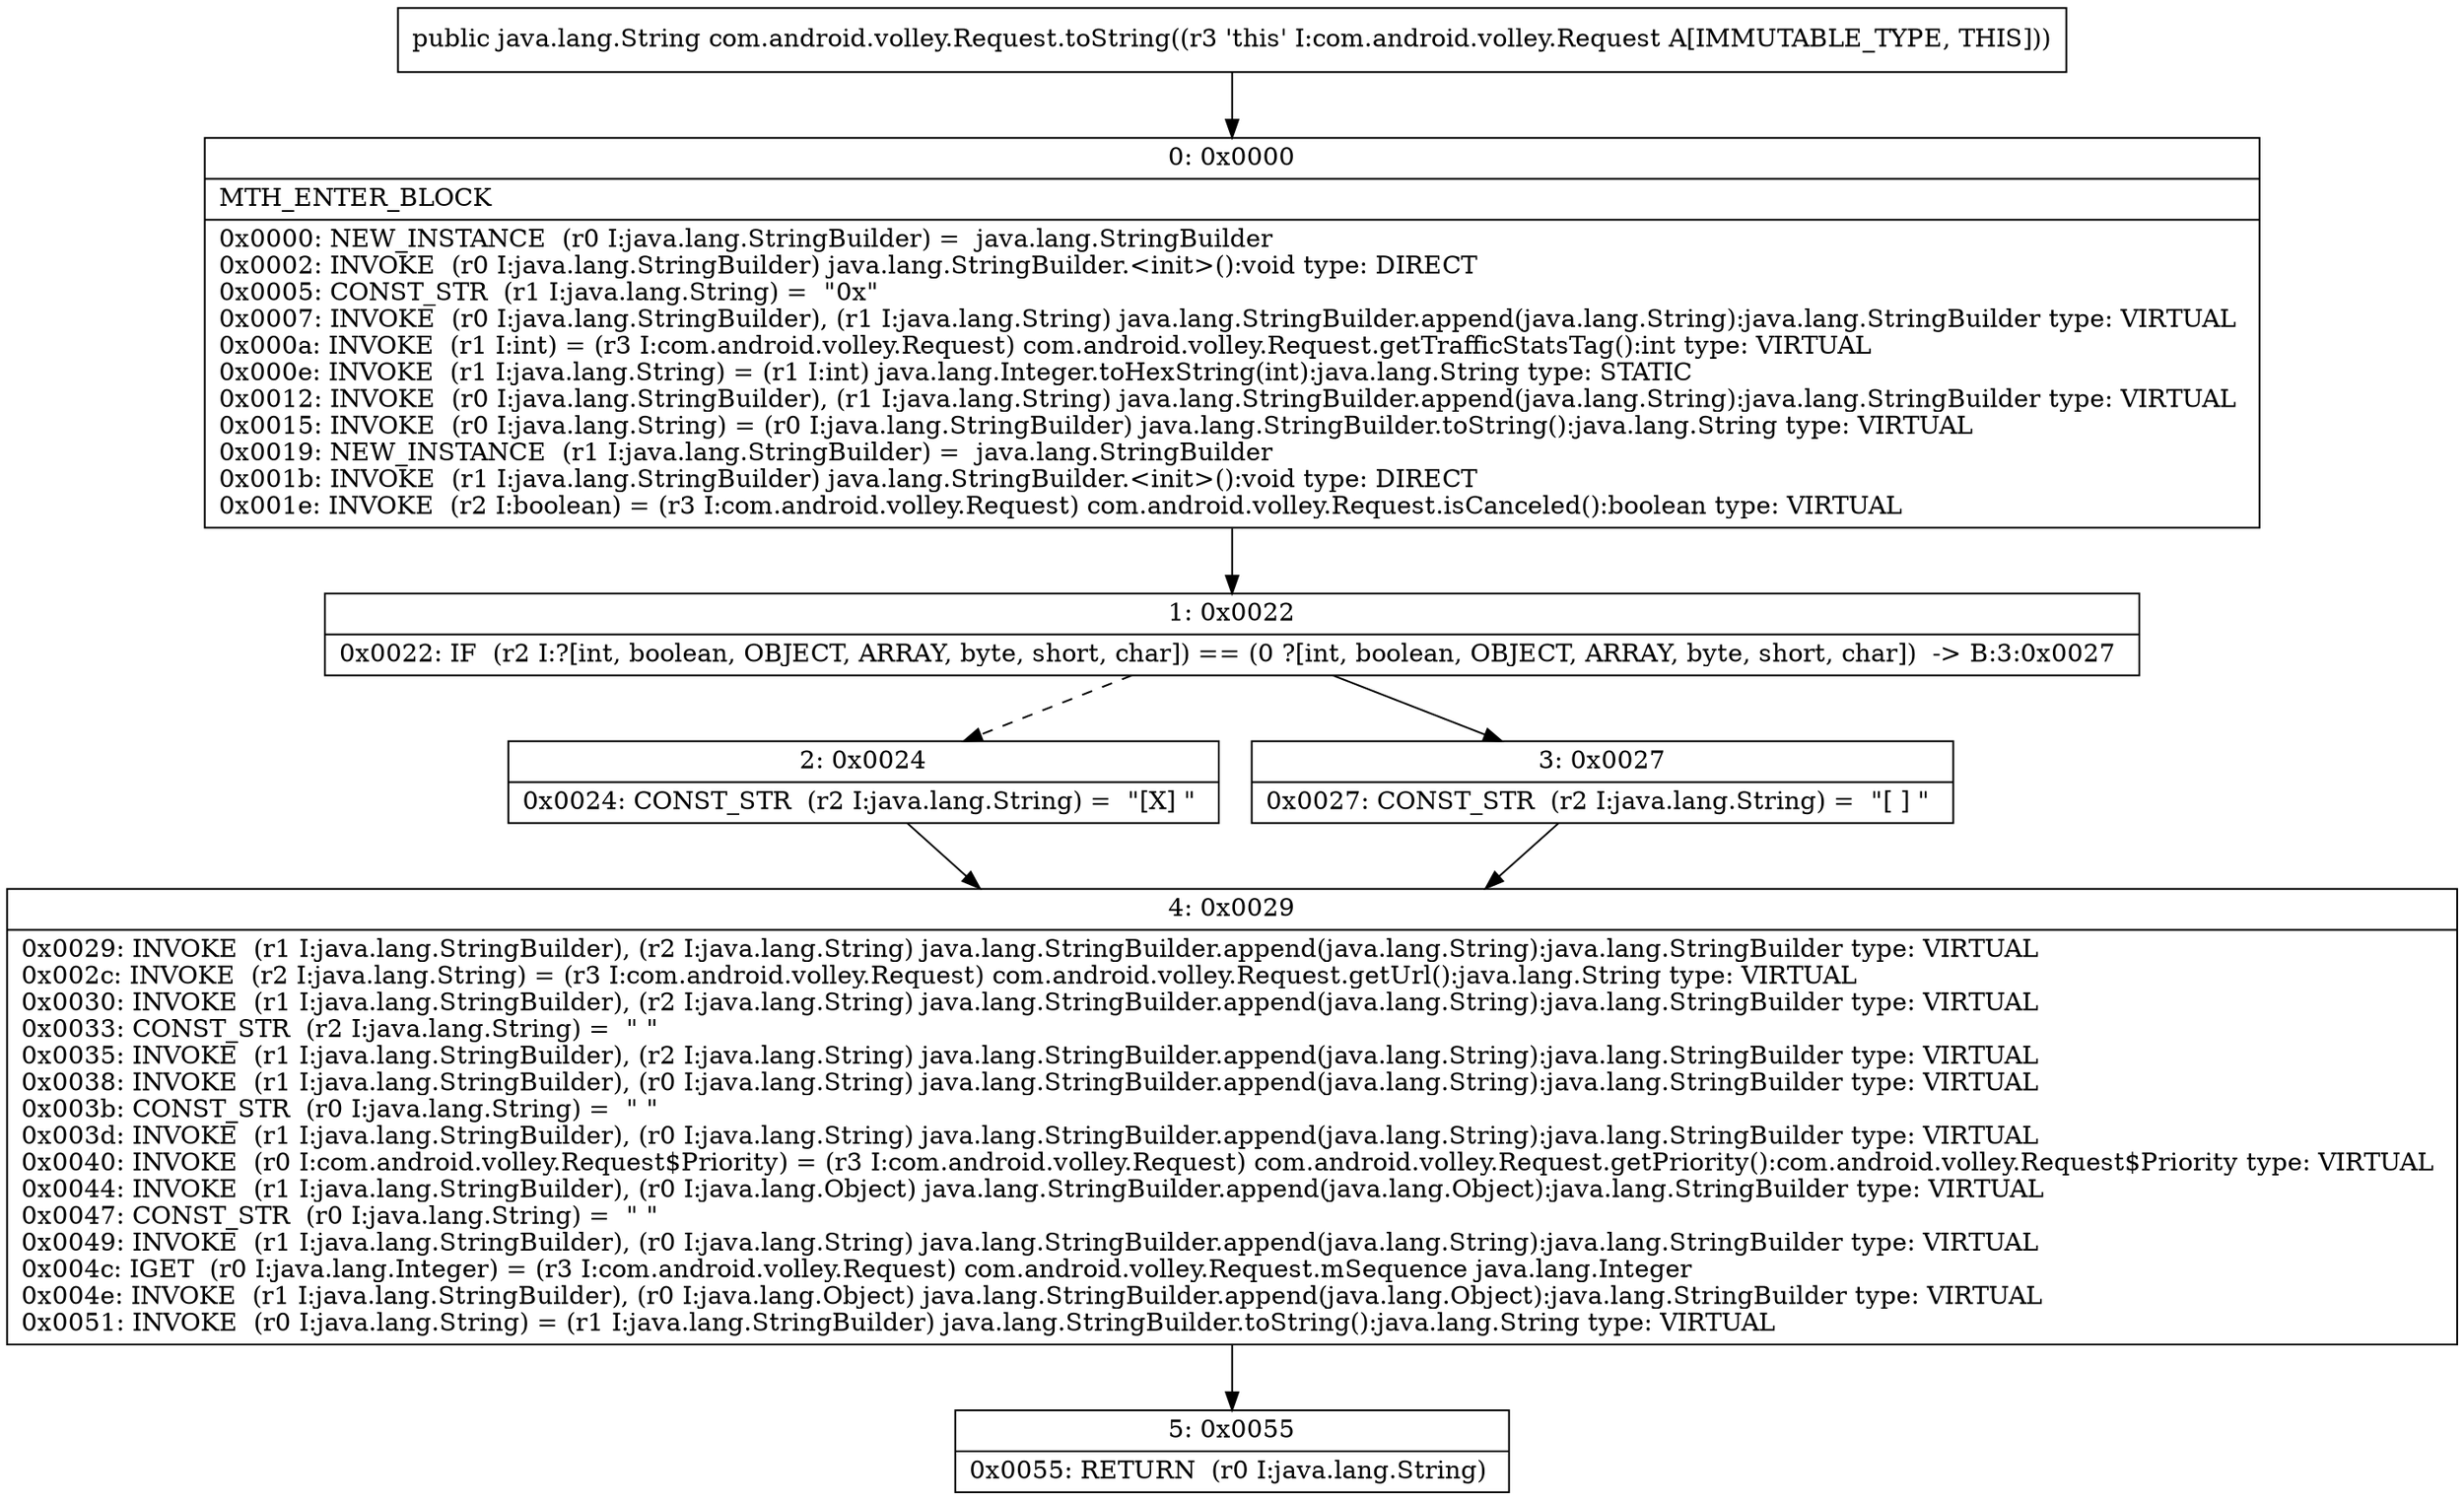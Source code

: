 digraph "CFG forcom.android.volley.Request.toString()Ljava\/lang\/String;" {
Node_0 [shape=record,label="{0\:\ 0x0000|MTH_ENTER_BLOCK\l|0x0000: NEW_INSTANCE  (r0 I:java.lang.StringBuilder) =  java.lang.StringBuilder \l0x0002: INVOKE  (r0 I:java.lang.StringBuilder) java.lang.StringBuilder.\<init\>():void type: DIRECT \l0x0005: CONST_STR  (r1 I:java.lang.String) =  \"0x\" \l0x0007: INVOKE  (r0 I:java.lang.StringBuilder), (r1 I:java.lang.String) java.lang.StringBuilder.append(java.lang.String):java.lang.StringBuilder type: VIRTUAL \l0x000a: INVOKE  (r1 I:int) = (r3 I:com.android.volley.Request) com.android.volley.Request.getTrafficStatsTag():int type: VIRTUAL \l0x000e: INVOKE  (r1 I:java.lang.String) = (r1 I:int) java.lang.Integer.toHexString(int):java.lang.String type: STATIC \l0x0012: INVOKE  (r0 I:java.lang.StringBuilder), (r1 I:java.lang.String) java.lang.StringBuilder.append(java.lang.String):java.lang.StringBuilder type: VIRTUAL \l0x0015: INVOKE  (r0 I:java.lang.String) = (r0 I:java.lang.StringBuilder) java.lang.StringBuilder.toString():java.lang.String type: VIRTUAL \l0x0019: NEW_INSTANCE  (r1 I:java.lang.StringBuilder) =  java.lang.StringBuilder \l0x001b: INVOKE  (r1 I:java.lang.StringBuilder) java.lang.StringBuilder.\<init\>():void type: DIRECT \l0x001e: INVOKE  (r2 I:boolean) = (r3 I:com.android.volley.Request) com.android.volley.Request.isCanceled():boolean type: VIRTUAL \l}"];
Node_1 [shape=record,label="{1\:\ 0x0022|0x0022: IF  (r2 I:?[int, boolean, OBJECT, ARRAY, byte, short, char]) == (0 ?[int, boolean, OBJECT, ARRAY, byte, short, char])  \-\> B:3:0x0027 \l}"];
Node_2 [shape=record,label="{2\:\ 0x0024|0x0024: CONST_STR  (r2 I:java.lang.String) =  \"[X] \" \l}"];
Node_3 [shape=record,label="{3\:\ 0x0027|0x0027: CONST_STR  (r2 I:java.lang.String) =  \"[ ] \" \l}"];
Node_4 [shape=record,label="{4\:\ 0x0029|0x0029: INVOKE  (r1 I:java.lang.StringBuilder), (r2 I:java.lang.String) java.lang.StringBuilder.append(java.lang.String):java.lang.StringBuilder type: VIRTUAL \l0x002c: INVOKE  (r2 I:java.lang.String) = (r3 I:com.android.volley.Request) com.android.volley.Request.getUrl():java.lang.String type: VIRTUAL \l0x0030: INVOKE  (r1 I:java.lang.StringBuilder), (r2 I:java.lang.String) java.lang.StringBuilder.append(java.lang.String):java.lang.StringBuilder type: VIRTUAL \l0x0033: CONST_STR  (r2 I:java.lang.String) =  \" \" \l0x0035: INVOKE  (r1 I:java.lang.StringBuilder), (r2 I:java.lang.String) java.lang.StringBuilder.append(java.lang.String):java.lang.StringBuilder type: VIRTUAL \l0x0038: INVOKE  (r1 I:java.lang.StringBuilder), (r0 I:java.lang.String) java.lang.StringBuilder.append(java.lang.String):java.lang.StringBuilder type: VIRTUAL \l0x003b: CONST_STR  (r0 I:java.lang.String) =  \" \" \l0x003d: INVOKE  (r1 I:java.lang.StringBuilder), (r0 I:java.lang.String) java.lang.StringBuilder.append(java.lang.String):java.lang.StringBuilder type: VIRTUAL \l0x0040: INVOKE  (r0 I:com.android.volley.Request$Priority) = (r3 I:com.android.volley.Request) com.android.volley.Request.getPriority():com.android.volley.Request$Priority type: VIRTUAL \l0x0044: INVOKE  (r1 I:java.lang.StringBuilder), (r0 I:java.lang.Object) java.lang.StringBuilder.append(java.lang.Object):java.lang.StringBuilder type: VIRTUAL \l0x0047: CONST_STR  (r0 I:java.lang.String) =  \" \" \l0x0049: INVOKE  (r1 I:java.lang.StringBuilder), (r0 I:java.lang.String) java.lang.StringBuilder.append(java.lang.String):java.lang.StringBuilder type: VIRTUAL \l0x004c: IGET  (r0 I:java.lang.Integer) = (r3 I:com.android.volley.Request) com.android.volley.Request.mSequence java.lang.Integer \l0x004e: INVOKE  (r1 I:java.lang.StringBuilder), (r0 I:java.lang.Object) java.lang.StringBuilder.append(java.lang.Object):java.lang.StringBuilder type: VIRTUAL \l0x0051: INVOKE  (r0 I:java.lang.String) = (r1 I:java.lang.StringBuilder) java.lang.StringBuilder.toString():java.lang.String type: VIRTUAL \l}"];
Node_5 [shape=record,label="{5\:\ 0x0055|0x0055: RETURN  (r0 I:java.lang.String) \l}"];
MethodNode[shape=record,label="{public java.lang.String com.android.volley.Request.toString((r3 'this' I:com.android.volley.Request A[IMMUTABLE_TYPE, THIS])) }"];
MethodNode -> Node_0;
Node_0 -> Node_1;
Node_1 -> Node_2[style=dashed];
Node_1 -> Node_3;
Node_2 -> Node_4;
Node_3 -> Node_4;
Node_4 -> Node_5;
}

